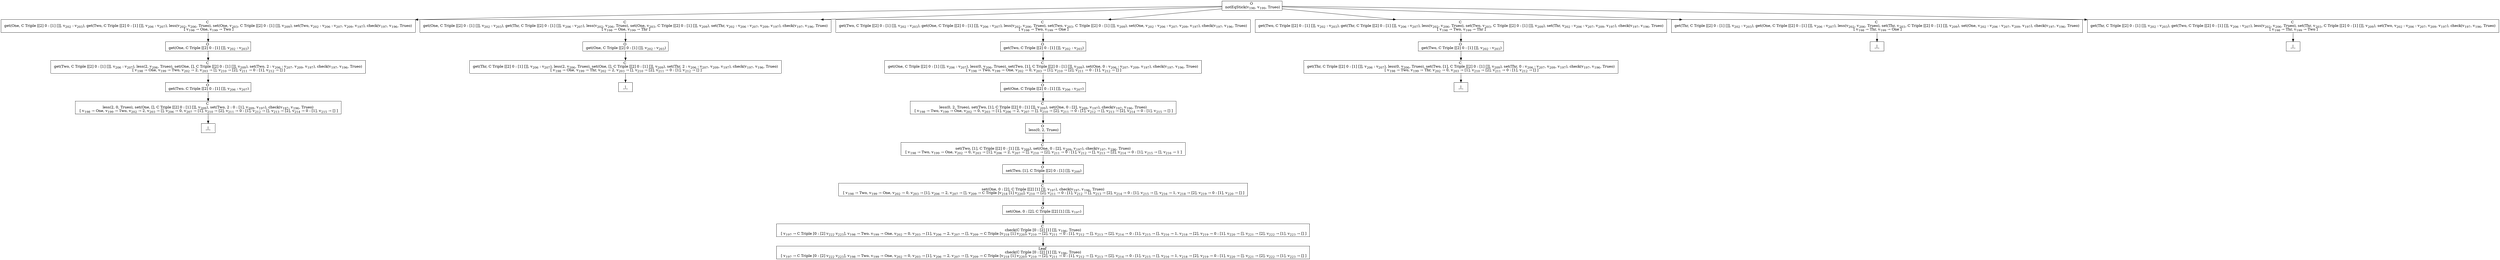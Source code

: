 digraph {
    graph [rankdir=TB
          ,bgcolor=transparent];
    node [shape=box
         ,fillcolor=white
         ,style=filled];
    0 [label=<O <BR/> notEqStick(v<SUB>198</SUB>, v<SUB>199</SUB>, Trueo)>];
    1 [label=<C <BR/> get(One, C Triple [[2] 0 : [1] []], v<SUB>202</SUB> : v<SUB>203</SUB>), get(Two, C Triple [[2] 0 : [1] []], v<SUB>206</SUB> : v<SUB>207</SUB>), less(v<SUB>202</SUB>, v<SUB>206</SUB>, Trueo), set(One, v<SUB>203</SUB>, C Triple [[2] 0 : [1] []], v<SUB>209</SUB>), set(Two, v<SUB>202</SUB> : v<SUB>206</SUB> : v<SUB>207</SUB>, v<SUB>209</SUB>, v<SUB>197</SUB>), check(v<SUB>197</SUB>, v<SUB>196</SUB>, Trueo) <BR/>  [ v<SUB>198</SUB> &rarr; One, v<SUB>199</SUB> &rarr; Two ] >];
    2 [label=<C <BR/> get(One, C Triple [[2] 0 : [1] []], v<SUB>202</SUB> : v<SUB>203</SUB>), get(Thr, C Triple [[2] 0 : [1] []], v<SUB>206</SUB> : v<SUB>207</SUB>), less(v<SUB>202</SUB>, v<SUB>206</SUB>, Trueo), set(One, v<SUB>203</SUB>, C Triple [[2] 0 : [1] []], v<SUB>209</SUB>), set(Thr, v<SUB>202</SUB> : v<SUB>206</SUB> : v<SUB>207</SUB>, v<SUB>209</SUB>, v<SUB>197</SUB>), check(v<SUB>197</SUB>, v<SUB>196</SUB>, Trueo) <BR/>  [ v<SUB>198</SUB> &rarr; One, v<SUB>199</SUB> &rarr; Thr ] >];
    3 [label=<C <BR/> get(Two, C Triple [[2] 0 : [1] []], v<SUB>202</SUB> : v<SUB>203</SUB>), get(One, C Triple [[2] 0 : [1] []], v<SUB>206</SUB> : v<SUB>207</SUB>), less(v<SUB>202</SUB>, v<SUB>206</SUB>, Trueo), set(Two, v<SUB>203</SUB>, C Triple [[2] 0 : [1] []], v<SUB>209</SUB>), set(One, v<SUB>202</SUB> : v<SUB>206</SUB> : v<SUB>207</SUB>, v<SUB>209</SUB>, v<SUB>197</SUB>), check(v<SUB>197</SUB>, v<SUB>196</SUB>, Trueo) <BR/>  [ v<SUB>198</SUB> &rarr; Two, v<SUB>199</SUB> &rarr; One ] >];
    4 [label=<C <BR/> get(Two, C Triple [[2] 0 : [1] []], v<SUB>202</SUB> : v<SUB>203</SUB>), get(Thr, C Triple [[2] 0 : [1] []], v<SUB>206</SUB> : v<SUB>207</SUB>), less(v<SUB>202</SUB>, v<SUB>206</SUB>, Trueo), set(Two, v<SUB>203</SUB>, C Triple [[2] 0 : [1] []], v<SUB>209</SUB>), set(Thr, v<SUB>202</SUB> : v<SUB>206</SUB> : v<SUB>207</SUB>, v<SUB>209</SUB>, v<SUB>197</SUB>), check(v<SUB>197</SUB>, v<SUB>196</SUB>, Trueo) <BR/>  [ v<SUB>198</SUB> &rarr; Two, v<SUB>199</SUB> &rarr; Thr ] >];
    5 [label=<C <BR/> get(Thr, C Triple [[2] 0 : [1] []], v<SUB>202</SUB> : v<SUB>203</SUB>), get(One, C Triple [[2] 0 : [1] []], v<SUB>206</SUB> : v<SUB>207</SUB>), less(v<SUB>202</SUB>, v<SUB>206</SUB>, Trueo), set(Thr, v<SUB>203</SUB>, C Triple [[2] 0 : [1] []], v<SUB>209</SUB>), set(One, v<SUB>202</SUB> : v<SUB>206</SUB> : v<SUB>207</SUB>, v<SUB>209</SUB>, v<SUB>197</SUB>), check(v<SUB>197</SUB>, v<SUB>196</SUB>, Trueo) <BR/>  [ v<SUB>198</SUB> &rarr; Thr, v<SUB>199</SUB> &rarr; One ] >];
    6 [label=<C <BR/> get(Thr, C Triple [[2] 0 : [1] []], v<SUB>202</SUB> : v<SUB>203</SUB>), get(Two, C Triple [[2] 0 : [1] []], v<SUB>206</SUB> : v<SUB>207</SUB>), less(v<SUB>202</SUB>, v<SUB>206</SUB>, Trueo), set(Thr, v<SUB>203</SUB>, C Triple [[2] 0 : [1] []], v<SUB>209</SUB>), set(Two, v<SUB>202</SUB> : v<SUB>206</SUB> : v<SUB>207</SUB>, v<SUB>209</SUB>, v<SUB>197</SUB>), check(v<SUB>197</SUB>, v<SUB>196</SUB>, Trueo) <BR/>  [ v<SUB>198</SUB> &rarr; Thr, v<SUB>199</SUB> &rarr; Two ] >];
    7 [label=<O <BR/> get(One, C Triple [[2] 0 : [1] []], v<SUB>202</SUB> : v<SUB>203</SUB>)>];
    8 [label=<C <BR/> get(Two, C Triple [[2] 0 : [1] []], v<SUB>206</SUB> : v<SUB>207</SUB>), less(2, v<SUB>206</SUB>, Trueo), set(One, [], C Triple [[2] 0 : [1] []], v<SUB>209</SUB>), set(Two, 2 : v<SUB>206</SUB> : v<SUB>207</SUB>, v<SUB>209</SUB>, v<SUB>197</SUB>), check(v<SUB>197</SUB>, v<SUB>196</SUB>, Trueo) <BR/>  [ v<SUB>198</SUB> &rarr; One, v<SUB>199</SUB> &rarr; Two, v<SUB>202</SUB> &rarr; 2, v<SUB>203</SUB> &rarr; [], v<SUB>210</SUB> &rarr; [2], v<SUB>211</SUB> &rarr; 0 : [1], v<SUB>212</SUB> &rarr; [] ] >];
    9 [label=<O <BR/> get(Two, C Triple [[2] 0 : [1] []], v<SUB>206</SUB> : v<SUB>207</SUB>)>];
    10 [label=<C <BR/> less(2, 0, Trueo), set(One, [], C Triple [[2] 0 : [1] []], v<SUB>209</SUB>), set(Two, 2 : 0 : [1], v<SUB>209</SUB>, v<SUB>197</SUB>), check(v<SUB>197</SUB>, v<SUB>196</SUB>, Trueo) <BR/>  [ v<SUB>198</SUB> &rarr; One, v<SUB>199</SUB> &rarr; Two, v<SUB>202</SUB> &rarr; 2, v<SUB>203</SUB> &rarr; [], v<SUB>206</SUB> &rarr; 0, v<SUB>207</SUB> &rarr; [1], v<SUB>210</SUB> &rarr; [2], v<SUB>211</SUB> &rarr; 0 : [1], v<SUB>212</SUB> &rarr; [], v<SUB>213</SUB> &rarr; [2], v<SUB>214</SUB> &rarr; 0 : [1], v<SUB>215</SUB> &rarr; [] ] >];
    11 [label=<_|_>];
    12 [label=<O <BR/> get(One, C Triple [[2] 0 : [1] []], v<SUB>202</SUB> : v<SUB>203</SUB>)>];
    13 [label=<C <BR/> get(Thr, C Triple [[2] 0 : [1] []], v<SUB>206</SUB> : v<SUB>207</SUB>), less(2, v<SUB>206</SUB>, Trueo), set(One, [], C Triple [[2] 0 : [1] []], v<SUB>209</SUB>), set(Thr, 2 : v<SUB>206</SUB> : v<SUB>207</SUB>, v<SUB>209</SUB>, v<SUB>197</SUB>), check(v<SUB>197</SUB>, v<SUB>196</SUB>, Trueo) <BR/>  [ v<SUB>198</SUB> &rarr; One, v<SUB>199</SUB> &rarr; Thr, v<SUB>202</SUB> &rarr; 2, v<SUB>203</SUB> &rarr; [], v<SUB>210</SUB> &rarr; [2], v<SUB>211</SUB> &rarr; 0 : [1], v<SUB>212</SUB> &rarr; [] ] >];
    14 [label=<_|_>];
    15 [label=<O <BR/> get(Two, C Triple [[2] 0 : [1] []], v<SUB>202</SUB> : v<SUB>203</SUB>)>];
    16 [label=<C <BR/> get(One, C Triple [[2] 0 : [1] []], v<SUB>206</SUB> : v<SUB>207</SUB>), less(0, v<SUB>206</SUB>, Trueo), set(Two, [1], C Triple [[2] 0 : [1] []], v<SUB>209</SUB>), set(One, 0 : v<SUB>206</SUB> : v<SUB>207</SUB>, v<SUB>209</SUB>, v<SUB>197</SUB>), check(v<SUB>197</SUB>, v<SUB>196</SUB>, Trueo) <BR/>  [ v<SUB>198</SUB> &rarr; Two, v<SUB>199</SUB> &rarr; One, v<SUB>202</SUB> &rarr; 0, v<SUB>203</SUB> &rarr; [1], v<SUB>210</SUB> &rarr; [2], v<SUB>211</SUB> &rarr; 0 : [1], v<SUB>212</SUB> &rarr; [] ] >];
    17 [label=<O <BR/> get(One, C Triple [[2] 0 : [1] []], v<SUB>206</SUB> : v<SUB>207</SUB>)>];
    18 [label=<C <BR/> less(0, 2, Trueo), set(Two, [1], C Triple [[2] 0 : [1] []], v<SUB>209</SUB>), set(One, 0 : [2], v<SUB>209</SUB>, v<SUB>197</SUB>), check(v<SUB>197</SUB>, v<SUB>196</SUB>, Trueo) <BR/>  [ v<SUB>198</SUB> &rarr; Two, v<SUB>199</SUB> &rarr; One, v<SUB>202</SUB> &rarr; 0, v<SUB>203</SUB> &rarr; [1], v<SUB>206</SUB> &rarr; 2, v<SUB>207</SUB> &rarr; [], v<SUB>210</SUB> &rarr; [2], v<SUB>211</SUB> &rarr; 0 : [1], v<SUB>212</SUB> &rarr; [], v<SUB>213</SUB> &rarr; [2], v<SUB>214</SUB> &rarr; 0 : [1], v<SUB>215</SUB> &rarr; [] ] >];
    19 [label=<O <BR/> less(0, 2, Trueo)>];
    20 [label=<C <BR/> set(Two, [1], C Triple [[2] 0 : [1] []], v<SUB>209</SUB>), set(One, 0 : [2], v<SUB>209</SUB>, v<SUB>197</SUB>), check(v<SUB>197</SUB>, v<SUB>196</SUB>, Trueo) <BR/>  [ v<SUB>198</SUB> &rarr; Two, v<SUB>199</SUB> &rarr; One, v<SUB>202</SUB> &rarr; 0, v<SUB>203</SUB> &rarr; [1], v<SUB>206</SUB> &rarr; 2, v<SUB>207</SUB> &rarr; [], v<SUB>210</SUB> &rarr; [2], v<SUB>211</SUB> &rarr; 0 : [1], v<SUB>212</SUB> &rarr; [], v<SUB>213</SUB> &rarr; [2], v<SUB>214</SUB> &rarr; 0 : [1], v<SUB>215</SUB> &rarr; [], v<SUB>216</SUB> &rarr; 1 ] >];
    21 [label=<O <BR/> set(Two, [1], C Triple [[2] 0 : [1] []], v<SUB>209</SUB>)>];
    22 [label=<C <BR/> set(One, 0 : [2], C Triple [[2] [1] []], v<SUB>197</SUB>), check(v<SUB>197</SUB>, v<SUB>196</SUB>, Trueo) <BR/>  [ v<SUB>198</SUB> &rarr; Two, v<SUB>199</SUB> &rarr; One, v<SUB>202</SUB> &rarr; 0, v<SUB>203</SUB> &rarr; [1], v<SUB>206</SUB> &rarr; 2, v<SUB>207</SUB> &rarr; [], v<SUB>209</SUB> &rarr; C Triple [v<SUB>218</SUB> [1] v<SUB>220</SUB>], v<SUB>210</SUB> &rarr; [2], v<SUB>211</SUB> &rarr; 0 : [1], v<SUB>212</SUB> &rarr; [], v<SUB>213</SUB> &rarr; [2], v<SUB>214</SUB> &rarr; 0 : [1], v<SUB>215</SUB> &rarr; [], v<SUB>216</SUB> &rarr; 1, v<SUB>218</SUB> &rarr; [2], v<SUB>219</SUB> &rarr; 0 : [1], v<SUB>220</SUB> &rarr; [] ] >];
    23 [label=<O <BR/> set(One, 0 : [2], C Triple [[2] [1] []], v<SUB>197</SUB>)>];
    24 [label=<C <BR/> check(C Triple [0 : [2] [1] []], v<SUB>196</SUB>, Trueo) <BR/>  [ v<SUB>197</SUB> &rarr; C Triple [0 : [2] v<SUB>222</SUB> v<SUB>223</SUB>], v<SUB>198</SUB> &rarr; Two, v<SUB>199</SUB> &rarr; One, v<SUB>202</SUB> &rarr; 0, v<SUB>203</SUB> &rarr; [1], v<SUB>206</SUB> &rarr; 2, v<SUB>207</SUB> &rarr; [], v<SUB>209</SUB> &rarr; C Triple [v<SUB>218</SUB> [1] v<SUB>220</SUB>], v<SUB>210</SUB> &rarr; [2], v<SUB>211</SUB> &rarr; 0 : [1], v<SUB>212</SUB> &rarr; [], v<SUB>213</SUB> &rarr; [2], v<SUB>214</SUB> &rarr; 0 : [1], v<SUB>215</SUB> &rarr; [], v<SUB>216</SUB> &rarr; 1, v<SUB>218</SUB> &rarr; [2], v<SUB>219</SUB> &rarr; 0 : [1], v<SUB>220</SUB> &rarr; [], v<SUB>221</SUB> &rarr; [2], v<SUB>222</SUB> &rarr; [1], v<SUB>223</SUB> &rarr; [] ] >];
    25 [label=<Leaf <BR/> check(C Triple [0 : [2] [1] []], v<SUB>196</SUB>, Trueo) <BR/>  [ v<SUB>197</SUB> &rarr; C Triple [0 : [2] v<SUB>222</SUB> v<SUB>223</SUB>], v<SUB>198</SUB> &rarr; Two, v<SUB>199</SUB> &rarr; One, v<SUB>202</SUB> &rarr; 0, v<SUB>203</SUB> &rarr; [1], v<SUB>206</SUB> &rarr; 2, v<SUB>207</SUB> &rarr; [], v<SUB>209</SUB> &rarr; C Triple [v<SUB>218</SUB> [1] v<SUB>220</SUB>], v<SUB>210</SUB> &rarr; [2], v<SUB>211</SUB> &rarr; 0 : [1], v<SUB>212</SUB> &rarr; [], v<SUB>213</SUB> &rarr; [2], v<SUB>214</SUB> &rarr; 0 : [1], v<SUB>215</SUB> &rarr; [], v<SUB>216</SUB> &rarr; 1, v<SUB>218</SUB> &rarr; [2], v<SUB>219</SUB> &rarr; 0 : [1], v<SUB>220</SUB> &rarr; [], v<SUB>221</SUB> &rarr; [2], v<SUB>222</SUB> &rarr; [1], v<SUB>223</SUB> &rarr; [] ] >];
    26 [label=<O <BR/> get(Two, C Triple [[2] 0 : [1] []], v<SUB>202</SUB> : v<SUB>203</SUB>)>];
    27 [label=<C <BR/> get(Thr, C Triple [[2] 0 : [1] []], v<SUB>206</SUB> : v<SUB>207</SUB>), less(0, v<SUB>206</SUB>, Trueo), set(Two, [1], C Triple [[2] 0 : [1] []], v<SUB>209</SUB>), set(Thr, 0 : v<SUB>206</SUB> : v<SUB>207</SUB>, v<SUB>209</SUB>, v<SUB>197</SUB>), check(v<SUB>197</SUB>, v<SUB>196</SUB>, Trueo) <BR/>  [ v<SUB>198</SUB> &rarr; Two, v<SUB>199</SUB> &rarr; Thr, v<SUB>202</SUB> &rarr; 0, v<SUB>203</SUB> &rarr; [1], v<SUB>210</SUB> &rarr; [2], v<SUB>211</SUB> &rarr; 0 : [1], v<SUB>212</SUB> &rarr; [] ] >];
    28 [label=<_|_>];
    29 [label=<_|_>];
    30 [label=<_|_>];
    0 -> 1 [label=""];
    0 -> 2 [label=""];
    0 -> 3 [label=""];
    0 -> 4 [label=""];
    0 -> 5 [label=""];
    0 -> 6 [label=""];
    1 -> 7 [label=""];
    2 -> 12 [label=""];
    3 -> 15 [label=""];
    4 -> 26 [label=""];
    5 -> 29 [label=""];
    6 -> 30 [label=""];
    7 -> 8 [label=""];
    8 -> 9 [label=""];
    9 -> 10 [label=""];
    10 -> 11 [label=""];
    12 -> 13 [label=""];
    13 -> 14 [label=""];
    15 -> 16 [label=""];
    16 -> 17 [label=""];
    17 -> 18 [label=""];
    18 -> 19 [label=""];
    19 -> 20 [label=""];
    20 -> 21 [label=""];
    21 -> 22 [label=""];
    22 -> 23 [label=""];
    23 -> 24 [label=""];
    24 -> 25 [label=""];
    26 -> 27 [label=""];
    27 -> 28 [label=""];
}